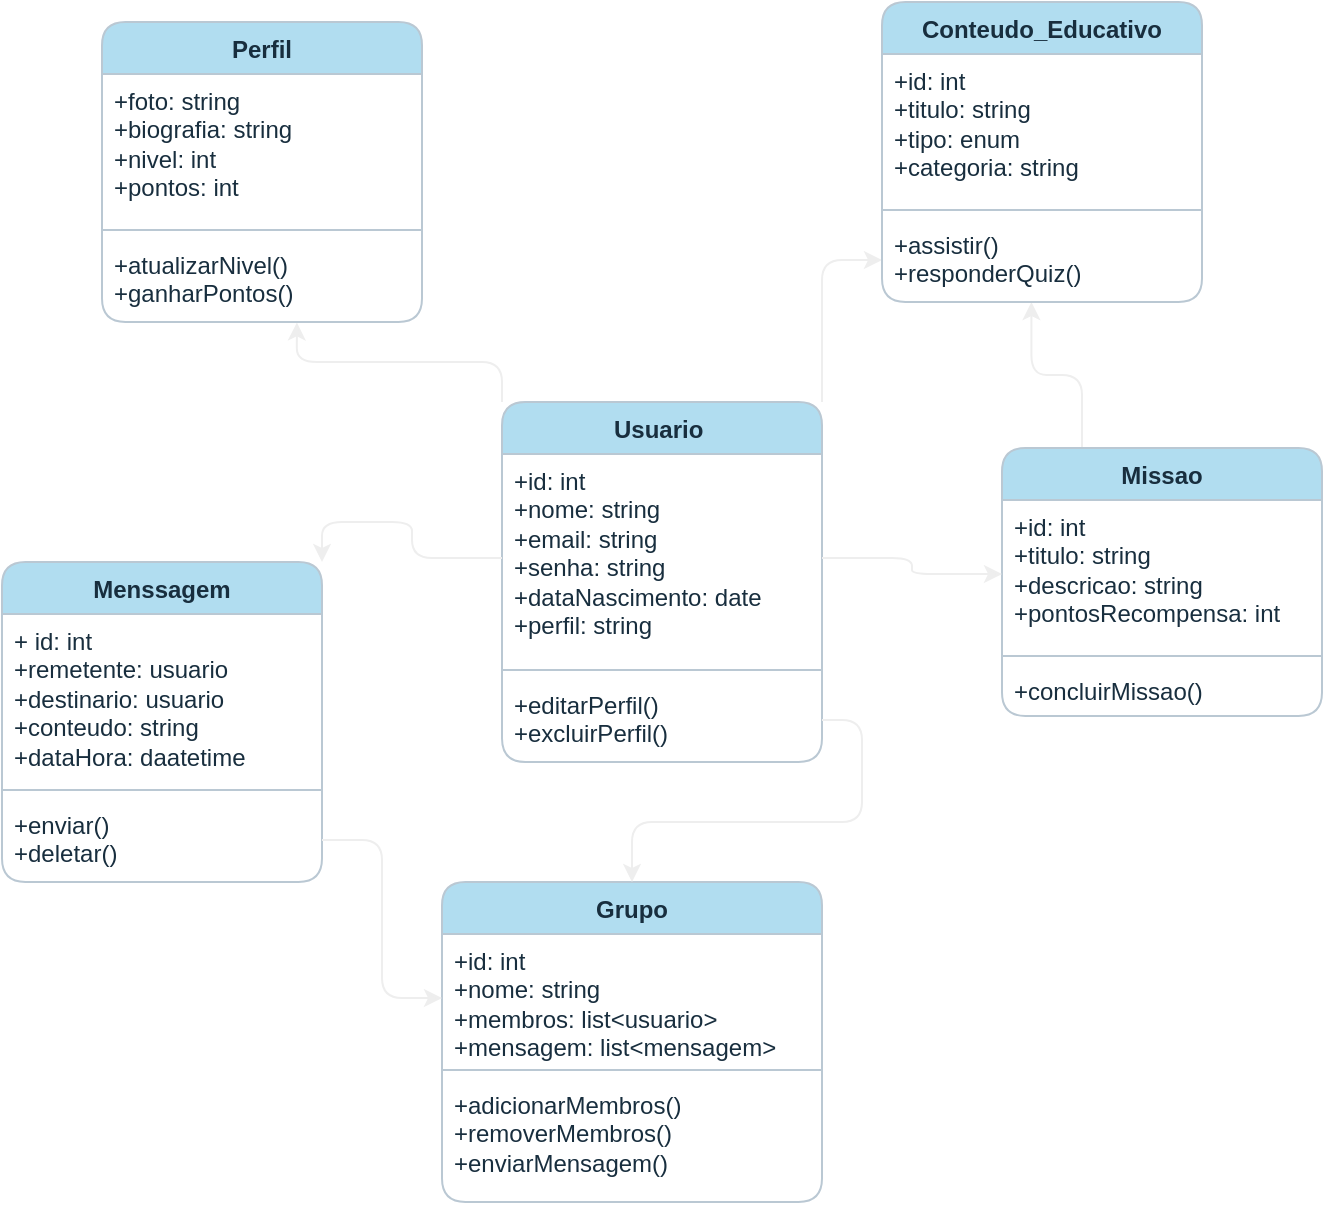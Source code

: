<mxfile version="27.0.3">
  <diagram name="Página-1" id="2yV_-wDwk45xmR6gDes-">
    <mxGraphModel dx="872" dy="568" grid="1" gridSize="10" guides="1" tooltips="1" connect="1" arrows="1" fold="1" page="1" pageScale="1" pageWidth="827" pageHeight="1169" math="0" shadow="0">
      <root>
        <mxCell id="0" />
        <mxCell id="1" parent="0" />
        <mxCell id="ZHKdVgREtUWNEgDNEaxb-40" style="edgeStyle=orthogonalEdgeStyle;rounded=1;orthogonalLoop=1;jettySize=auto;html=1;exitX=0;exitY=0;exitDx=0;exitDy=0;entryX=0.609;entryY=1.005;entryDx=0;entryDy=0;entryPerimeter=0;labelBackgroundColor=none;strokeColor=#EEEEEE;fontColor=default;" edge="1" parent="1" source="ZHKdVgREtUWNEgDNEaxb-5" target="ZHKdVgREtUWNEgDNEaxb-12">
          <mxGeometry relative="1" as="geometry">
            <mxPoint x="220" y="260" as="targetPoint" />
          </mxGeometry>
        </mxCell>
        <mxCell id="ZHKdVgREtUWNEgDNEaxb-48" style="edgeStyle=orthogonalEdgeStyle;rounded=1;orthogonalLoop=1;jettySize=auto;html=1;exitX=1;exitY=0;exitDx=0;exitDy=0;entryX=0;entryY=0.5;entryDx=0;entryDy=0;labelBackgroundColor=none;strokeColor=#EEEEEE;fontColor=default;" edge="1" parent="1" source="ZHKdVgREtUWNEgDNEaxb-5" target="ZHKdVgREtUWNEgDNEaxb-20">
          <mxGeometry relative="1" as="geometry">
            <mxPoint x="480" y="210" as="targetPoint" />
          </mxGeometry>
        </mxCell>
        <mxCell id="ZHKdVgREtUWNEgDNEaxb-5" value="Usuario&amp;nbsp;" style="swimlane;fontStyle=1;align=center;verticalAlign=top;childLayout=stackLayout;horizontal=1;startSize=26;horizontalStack=0;resizeParent=1;resizeParentMax=0;resizeLast=0;collapsible=1;marginBottom=0;whiteSpace=wrap;html=1;rounded=1;labelBackgroundColor=none;fillColor=#B1DDF0;strokeColor=#BAC8D3;fontColor=#182E3E;" vertex="1" parent="1">
          <mxGeometry x="320" y="270" width="160" height="180" as="geometry" />
        </mxCell>
        <mxCell id="ZHKdVgREtUWNEgDNEaxb-6" value="+id: int&lt;div&gt;+nome: string&lt;/div&gt;&lt;div&gt;+email: string&lt;/div&gt;&lt;div&gt;+senha: string&lt;/div&gt;&lt;div&gt;+dataNascimento: date&lt;/div&gt;&lt;div&gt;+perfil: string&lt;/div&gt;" style="text;strokeColor=none;fillColor=none;align=left;verticalAlign=top;spacingLeft=4;spacingRight=4;overflow=hidden;rotatable=0;points=[[0,0.5],[1,0.5]];portConstraint=eastwest;whiteSpace=wrap;html=1;rounded=1;labelBackgroundColor=none;fontColor=#182E3E;" vertex="1" parent="ZHKdVgREtUWNEgDNEaxb-5">
          <mxGeometry y="26" width="160" height="104" as="geometry" />
        </mxCell>
        <mxCell id="ZHKdVgREtUWNEgDNEaxb-7" value="" style="line;strokeWidth=1;fillColor=none;align=left;verticalAlign=middle;spacingTop=-1;spacingLeft=3;spacingRight=3;rotatable=0;labelPosition=right;points=[];portConstraint=eastwest;strokeColor=#BAC8D3;rounded=1;labelBackgroundColor=none;fontColor=#182E3E;" vertex="1" parent="ZHKdVgREtUWNEgDNEaxb-5">
          <mxGeometry y="130" width="160" height="8" as="geometry" />
        </mxCell>
        <mxCell id="ZHKdVgREtUWNEgDNEaxb-8" value="+editarPerfil()&lt;div&gt;+excluirPerfil()&lt;/div&gt;" style="text;strokeColor=none;fillColor=none;align=left;verticalAlign=top;spacingLeft=4;spacingRight=4;overflow=hidden;rotatable=0;points=[[0,0.5],[1,0.5]];portConstraint=eastwest;whiteSpace=wrap;html=1;rounded=1;labelBackgroundColor=none;fontColor=#182E3E;" vertex="1" parent="ZHKdVgREtUWNEgDNEaxb-5">
          <mxGeometry y="138" width="160" height="42" as="geometry" />
        </mxCell>
        <mxCell id="ZHKdVgREtUWNEgDNEaxb-9" value="Perfil" style="swimlane;fontStyle=1;align=center;verticalAlign=top;childLayout=stackLayout;horizontal=1;startSize=26;horizontalStack=0;resizeParent=1;resizeParentMax=0;resizeLast=0;collapsible=1;marginBottom=0;whiteSpace=wrap;html=1;rounded=1;labelBackgroundColor=none;fillColor=#B1DDF0;strokeColor=#BAC8D3;fontColor=#182E3E;" vertex="1" parent="1">
          <mxGeometry x="120" y="80" width="160" height="150" as="geometry" />
        </mxCell>
        <mxCell id="ZHKdVgREtUWNEgDNEaxb-10" value="+foto: string&lt;div&gt;+biografia: string&lt;/div&gt;&lt;div&gt;+nivel: int&lt;/div&gt;&lt;div&gt;+pontos: int&lt;/div&gt;&lt;div&gt;&lt;br&gt;&lt;/div&gt;" style="text;strokeColor=none;fillColor=none;align=left;verticalAlign=top;spacingLeft=4;spacingRight=4;overflow=hidden;rotatable=0;points=[[0,0.5],[1,0.5]];portConstraint=eastwest;whiteSpace=wrap;html=1;rounded=1;labelBackgroundColor=none;fontColor=#182E3E;" vertex="1" parent="ZHKdVgREtUWNEgDNEaxb-9">
          <mxGeometry y="26" width="160" height="74" as="geometry" />
        </mxCell>
        <mxCell id="ZHKdVgREtUWNEgDNEaxb-11" value="" style="line;strokeWidth=1;fillColor=none;align=left;verticalAlign=middle;spacingTop=-1;spacingLeft=3;spacingRight=3;rotatable=0;labelPosition=right;points=[];portConstraint=eastwest;strokeColor=#BAC8D3;rounded=1;labelBackgroundColor=none;fontColor=#182E3E;" vertex="1" parent="ZHKdVgREtUWNEgDNEaxb-9">
          <mxGeometry y="100" width="160" height="8" as="geometry" />
        </mxCell>
        <mxCell id="ZHKdVgREtUWNEgDNEaxb-12" value="+atualizarNivel()&lt;div&gt;+ganharPontos()&lt;/div&gt;" style="text;strokeColor=none;fillColor=none;align=left;verticalAlign=top;spacingLeft=4;spacingRight=4;overflow=hidden;rotatable=0;points=[[0,0.5],[1,0.5]];portConstraint=eastwest;whiteSpace=wrap;html=1;rounded=1;labelBackgroundColor=none;fontColor=#182E3E;" vertex="1" parent="ZHKdVgREtUWNEgDNEaxb-9">
          <mxGeometry y="108" width="160" height="42" as="geometry" />
        </mxCell>
        <mxCell id="ZHKdVgREtUWNEgDNEaxb-42" style="edgeStyle=orthogonalEdgeStyle;rounded=1;orthogonalLoop=1;jettySize=auto;html=1;exitX=0.25;exitY=0;exitDx=0;exitDy=0;entryX=0.467;entryY=1.001;entryDx=0;entryDy=0;entryPerimeter=0;labelBackgroundColor=none;strokeColor=#EEEEEE;fontColor=default;" edge="1" parent="1" source="ZHKdVgREtUWNEgDNEaxb-13" target="ZHKdVgREtUWNEgDNEaxb-20">
          <mxGeometry relative="1" as="geometry">
            <mxPoint x="600" y="240" as="targetPoint" />
          </mxGeometry>
        </mxCell>
        <mxCell id="ZHKdVgREtUWNEgDNEaxb-13" value="Missao" style="swimlane;fontStyle=1;align=center;verticalAlign=top;childLayout=stackLayout;horizontal=1;startSize=26;horizontalStack=0;resizeParent=1;resizeParentMax=0;resizeLast=0;collapsible=1;marginBottom=0;whiteSpace=wrap;html=1;rounded=1;labelBackgroundColor=none;fillColor=#B1DDF0;strokeColor=#BAC8D3;fontColor=#182E3E;" vertex="1" parent="1">
          <mxGeometry x="570" y="293" width="160" height="134" as="geometry" />
        </mxCell>
        <mxCell id="ZHKdVgREtUWNEgDNEaxb-14" value="+id: int&lt;div&gt;+titulo: string&lt;/div&gt;&lt;div&gt;+descricao: string&lt;/div&gt;&lt;div&gt;+pontosRecompensa: int&lt;/div&gt;&lt;div&gt;&lt;br&gt;&lt;/div&gt;" style="text;strokeColor=none;fillColor=none;align=left;verticalAlign=top;spacingLeft=4;spacingRight=4;overflow=hidden;rotatable=0;points=[[0,0.5],[1,0.5]];portConstraint=eastwest;whiteSpace=wrap;html=1;rounded=1;labelBackgroundColor=none;fontColor=#182E3E;" vertex="1" parent="ZHKdVgREtUWNEgDNEaxb-13">
          <mxGeometry y="26" width="160" height="74" as="geometry" />
        </mxCell>
        <mxCell id="ZHKdVgREtUWNEgDNEaxb-15" value="" style="line;strokeWidth=1;fillColor=none;align=left;verticalAlign=middle;spacingTop=-1;spacingLeft=3;spacingRight=3;rotatable=0;labelPosition=right;points=[];portConstraint=eastwest;strokeColor=#BAC8D3;rounded=1;labelBackgroundColor=none;fontColor=#182E3E;" vertex="1" parent="ZHKdVgREtUWNEgDNEaxb-13">
          <mxGeometry y="100" width="160" height="8" as="geometry" />
        </mxCell>
        <mxCell id="ZHKdVgREtUWNEgDNEaxb-16" value="+concluirMissao()" style="text;strokeColor=none;fillColor=none;align=left;verticalAlign=top;spacingLeft=4;spacingRight=4;overflow=hidden;rotatable=0;points=[[0,0.5],[1,0.5]];portConstraint=eastwest;whiteSpace=wrap;html=1;rounded=1;labelBackgroundColor=none;fontColor=#182E3E;" vertex="1" parent="ZHKdVgREtUWNEgDNEaxb-13">
          <mxGeometry y="108" width="160" height="26" as="geometry" />
        </mxCell>
        <mxCell id="ZHKdVgREtUWNEgDNEaxb-17" value="Conteudo_Educativo" style="swimlane;fontStyle=1;align=center;verticalAlign=top;childLayout=stackLayout;horizontal=1;startSize=26;horizontalStack=0;resizeParent=1;resizeParentMax=0;resizeLast=0;collapsible=1;marginBottom=0;whiteSpace=wrap;html=1;rounded=1;labelBackgroundColor=none;fillColor=#B1DDF0;strokeColor=#BAC8D3;fontColor=#182E3E;" vertex="1" parent="1">
          <mxGeometry x="510" y="70" width="160" height="150" as="geometry" />
        </mxCell>
        <mxCell id="ZHKdVgREtUWNEgDNEaxb-18" value="+id: int&lt;div&gt;+titulo: string&lt;/div&gt;&lt;div&gt;+tipo: enum&lt;/div&gt;&lt;div&gt;+categoria: string&lt;/div&gt;&lt;div&gt;&lt;br&gt;&lt;/div&gt;" style="text;strokeColor=none;fillColor=none;align=left;verticalAlign=top;spacingLeft=4;spacingRight=4;overflow=hidden;rotatable=0;points=[[0,0.5],[1,0.5]];portConstraint=eastwest;whiteSpace=wrap;html=1;rounded=1;labelBackgroundColor=none;fontColor=#182E3E;" vertex="1" parent="ZHKdVgREtUWNEgDNEaxb-17">
          <mxGeometry y="26" width="160" height="74" as="geometry" />
        </mxCell>
        <mxCell id="ZHKdVgREtUWNEgDNEaxb-19" value="" style="line;strokeWidth=1;fillColor=none;align=left;verticalAlign=middle;spacingTop=-1;spacingLeft=3;spacingRight=3;rotatable=0;labelPosition=right;points=[];portConstraint=eastwest;strokeColor=#BAC8D3;rounded=1;labelBackgroundColor=none;fontColor=#182E3E;" vertex="1" parent="ZHKdVgREtUWNEgDNEaxb-17">
          <mxGeometry y="100" width="160" height="8" as="geometry" />
        </mxCell>
        <mxCell id="ZHKdVgREtUWNEgDNEaxb-20" value="+assistir()&lt;div&gt;+responderQuiz()&lt;/div&gt;" style="text;strokeColor=none;fillColor=none;align=left;verticalAlign=top;spacingLeft=4;spacingRight=4;overflow=hidden;rotatable=0;points=[[0,0.5],[1,0.5]];portConstraint=eastwest;whiteSpace=wrap;html=1;rounded=1;labelBackgroundColor=none;fontColor=#182E3E;" vertex="1" parent="ZHKdVgREtUWNEgDNEaxb-17">
          <mxGeometry y="108" width="160" height="42" as="geometry" />
        </mxCell>
        <mxCell id="ZHKdVgREtUWNEgDNEaxb-21" value="Menssagem" style="swimlane;fontStyle=1;align=center;verticalAlign=top;childLayout=stackLayout;horizontal=1;startSize=26;horizontalStack=0;resizeParent=1;resizeParentMax=0;resizeLast=0;collapsible=1;marginBottom=0;whiteSpace=wrap;html=1;rounded=1;labelBackgroundColor=none;fillColor=#B1DDF0;strokeColor=#BAC8D3;fontColor=#182E3E;" vertex="1" parent="1">
          <mxGeometry x="70" y="350" width="160" height="160" as="geometry" />
        </mxCell>
        <mxCell id="ZHKdVgREtUWNEgDNEaxb-22" value="+ id: int&lt;div&gt;+remetente: usuario&lt;/div&gt;&lt;div&gt;+destinario: usuario&lt;/div&gt;&lt;div&gt;+conteudo: string&lt;/div&gt;&lt;div&gt;+dataHora: daatetime&lt;/div&gt;" style="text;strokeColor=none;fillColor=none;align=left;verticalAlign=top;spacingLeft=4;spacingRight=4;overflow=hidden;rotatable=0;points=[[0,0.5],[1,0.5]];portConstraint=eastwest;whiteSpace=wrap;html=1;rounded=1;labelBackgroundColor=none;fontColor=#182E3E;" vertex="1" parent="ZHKdVgREtUWNEgDNEaxb-21">
          <mxGeometry y="26" width="160" height="84" as="geometry" />
        </mxCell>
        <mxCell id="ZHKdVgREtUWNEgDNEaxb-23" value="" style="line;strokeWidth=1;fillColor=none;align=left;verticalAlign=middle;spacingTop=-1;spacingLeft=3;spacingRight=3;rotatable=0;labelPosition=right;points=[];portConstraint=eastwest;strokeColor=#BAC8D3;rounded=1;labelBackgroundColor=none;fontColor=#182E3E;" vertex="1" parent="ZHKdVgREtUWNEgDNEaxb-21">
          <mxGeometry y="110" width="160" height="8" as="geometry" />
        </mxCell>
        <mxCell id="ZHKdVgREtUWNEgDNEaxb-24" value="+enviar()&lt;div&gt;+deletar()&lt;/div&gt;" style="text;strokeColor=none;fillColor=none;align=left;verticalAlign=top;spacingLeft=4;spacingRight=4;overflow=hidden;rotatable=0;points=[[0,0.5],[1,0.5]];portConstraint=eastwest;whiteSpace=wrap;html=1;rounded=1;labelBackgroundColor=none;fontColor=#182E3E;" vertex="1" parent="ZHKdVgREtUWNEgDNEaxb-21">
          <mxGeometry y="118" width="160" height="42" as="geometry" />
        </mxCell>
        <mxCell id="ZHKdVgREtUWNEgDNEaxb-25" value="Grupo" style="swimlane;fontStyle=1;align=center;verticalAlign=top;childLayout=stackLayout;horizontal=1;startSize=26;horizontalStack=0;resizeParent=1;resizeParentMax=0;resizeLast=0;collapsible=1;marginBottom=0;whiteSpace=wrap;html=1;rounded=1;labelBackgroundColor=none;fillColor=#B1DDF0;strokeColor=#BAC8D3;fontColor=#182E3E;" vertex="1" parent="1">
          <mxGeometry x="290" y="510" width="190" height="160" as="geometry" />
        </mxCell>
        <mxCell id="ZHKdVgREtUWNEgDNEaxb-26" value="+id: int&lt;div&gt;+nome: string&lt;/div&gt;&lt;div&gt;+membros: list&amp;lt;usuario&amp;gt;&lt;/div&gt;&lt;div&gt;+mensagem: list&amp;lt;mensagem&amp;gt;&lt;/div&gt;&lt;div&gt;&lt;br&gt;&lt;/div&gt;" style="text;strokeColor=none;fillColor=none;align=left;verticalAlign=top;spacingLeft=4;spacingRight=4;overflow=hidden;rotatable=0;points=[[0,0.5],[1,0.5]];portConstraint=eastwest;whiteSpace=wrap;html=1;rounded=1;labelBackgroundColor=none;fontColor=#182E3E;" vertex="1" parent="ZHKdVgREtUWNEgDNEaxb-25">
          <mxGeometry y="26" width="190" height="64" as="geometry" />
        </mxCell>
        <mxCell id="ZHKdVgREtUWNEgDNEaxb-27" value="" style="line;strokeWidth=1;fillColor=none;align=left;verticalAlign=middle;spacingTop=-1;spacingLeft=3;spacingRight=3;rotatable=0;labelPosition=right;points=[];portConstraint=eastwest;strokeColor=#BAC8D3;rounded=1;labelBackgroundColor=none;fontColor=#182E3E;" vertex="1" parent="ZHKdVgREtUWNEgDNEaxb-25">
          <mxGeometry y="90" width="190" height="8" as="geometry" />
        </mxCell>
        <mxCell id="ZHKdVgREtUWNEgDNEaxb-28" value="+adicionarMembros()&lt;div&gt;+removerMembros()&lt;/div&gt;&lt;div&gt;+enviarMensagem()&lt;/div&gt;" style="text;strokeColor=none;fillColor=none;align=left;verticalAlign=top;spacingLeft=4;spacingRight=4;overflow=hidden;rotatable=0;points=[[0,0.5],[1,0.5]];portConstraint=eastwest;whiteSpace=wrap;html=1;rounded=1;labelBackgroundColor=none;fontColor=#182E3E;" vertex="1" parent="ZHKdVgREtUWNEgDNEaxb-25">
          <mxGeometry y="98" width="190" height="62" as="geometry" />
        </mxCell>
        <mxCell id="ZHKdVgREtUWNEgDNEaxb-39" style="edgeStyle=orthogonalEdgeStyle;rounded=1;orthogonalLoop=1;jettySize=auto;html=1;exitX=1;exitY=0.5;exitDx=0;exitDy=0;entryX=0;entryY=0.5;entryDx=0;entryDy=0;labelBackgroundColor=none;strokeColor=#EEEEEE;fontColor=default;" edge="1" parent="1" source="ZHKdVgREtUWNEgDNEaxb-24" target="ZHKdVgREtUWNEgDNEaxb-26">
          <mxGeometry relative="1" as="geometry" />
        </mxCell>
        <mxCell id="ZHKdVgREtUWNEgDNEaxb-44" style="edgeStyle=orthogonalEdgeStyle;rounded=1;orthogonalLoop=1;jettySize=auto;html=1;exitX=0;exitY=0.5;exitDx=0;exitDy=0;entryX=1;entryY=0;entryDx=0;entryDy=0;labelBackgroundColor=none;strokeColor=#EEEEEE;fontColor=default;" edge="1" parent="1" source="ZHKdVgREtUWNEgDNEaxb-6" target="ZHKdVgREtUWNEgDNEaxb-21">
          <mxGeometry relative="1" as="geometry" />
        </mxCell>
        <mxCell id="ZHKdVgREtUWNEgDNEaxb-46" style="edgeStyle=orthogonalEdgeStyle;rounded=1;orthogonalLoop=1;jettySize=auto;html=1;exitX=1;exitY=0.5;exitDx=0;exitDy=0;entryX=0.5;entryY=0;entryDx=0;entryDy=0;labelBackgroundColor=none;strokeColor=#EEEEEE;fontColor=default;" edge="1" parent="1" source="ZHKdVgREtUWNEgDNEaxb-8" target="ZHKdVgREtUWNEgDNEaxb-25">
          <mxGeometry relative="1" as="geometry" />
        </mxCell>
        <mxCell id="ZHKdVgREtUWNEgDNEaxb-47" style="edgeStyle=orthogonalEdgeStyle;rounded=1;orthogonalLoop=1;jettySize=auto;html=1;exitX=1;exitY=0.5;exitDx=0;exitDy=0;entryX=0;entryY=0.5;entryDx=0;entryDy=0;labelBackgroundColor=none;strokeColor=#EEEEEE;fontColor=default;" edge="1" parent="1" source="ZHKdVgREtUWNEgDNEaxb-6" target="ZHKdVgREtUWNEgDNEaxb-14">
          <mxGeometry relative="1" as="geometry" />
        </mxCell>
      </root>
    </mxGraphModel>
  </diagram>
</mxfile>
